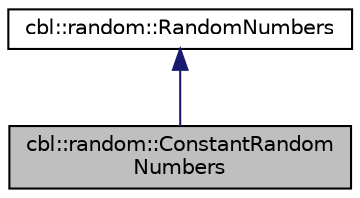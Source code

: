 digraph "cbl::random::ConstantRandomNumbers"
{
  edge [fontname="Helvetica",fontsize="10",labelfontname="Helvetica",labelfontsize="10"];
  node [fontname="Helvetica",fontsize="10",shape=record];
  Node2 [label="cbl::random::ConstantRandom\lNumbers",height=0.2,width=0.4,color="black", fillcolor="grey75", style="filled", fontcolor="black"];
  Node3 -> Node2 [dir="back",color="midnightblue",fontsize="10",style="solid",fontname="Helvetica"];
  Node3 [label="cbl::random::RandomNumbers",height=0.2,width=0.4,color="black", fillcolor="white", style="filled",URL="$df/dff/classcbl_1_1random_1_1RandomNumbers.html",tooltip="The class RandomNumbers. "];
}
